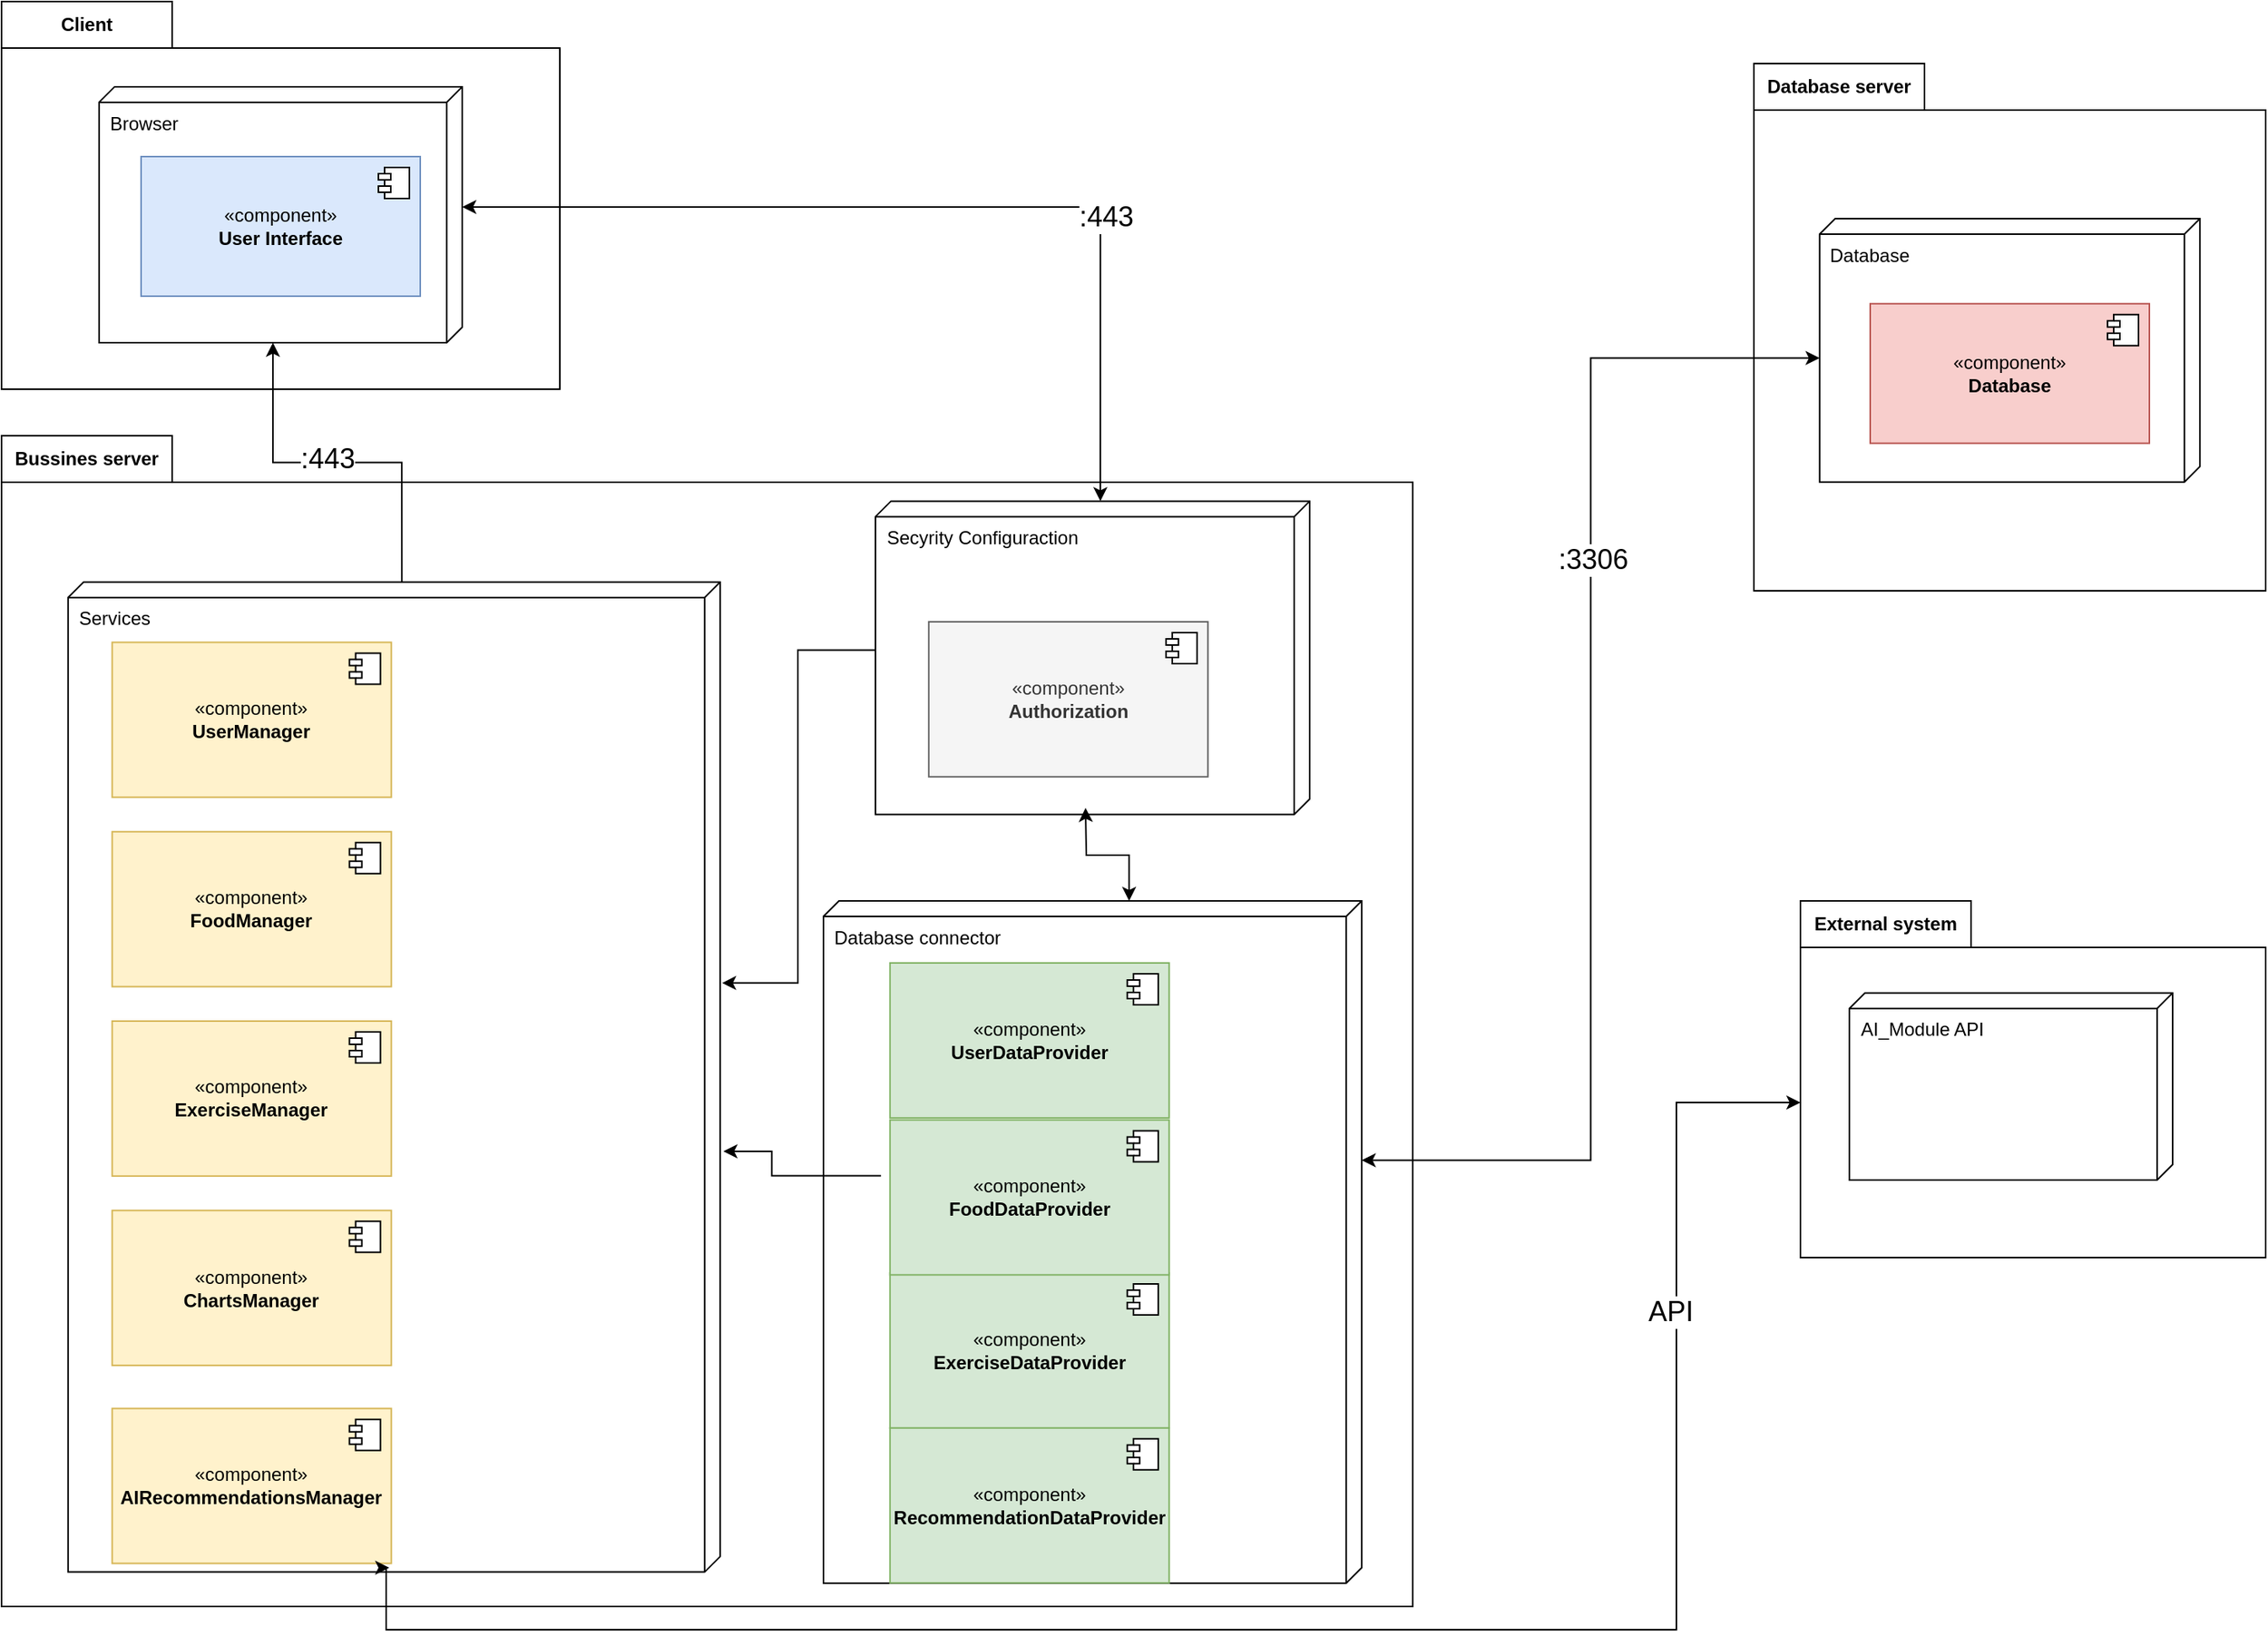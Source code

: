 <mxfile version="24.8.6">
  <diagram name="Page-1" id="7QY9wF18wrHHUqUaSjf6">
    <mxGraphModel dx="2100" dy="1060" grid="1" gridSize="10" guides="1" tooltips="1" connect="1" arrows="1" fold="1" page="1" pageScale="1" pageWidth="850" pageHeight="1100" math="0" shadow="0">
      <root>
        <mxCell id="0" />
        <mxCell id="1" parent="0" />
        <mxCell id="9aL6kzewTdgIK__dD09E-5" value="Client" style="shape=folder;fontStyle=1;tabWidth=110;tabHeight=30;tabPosition=left;html=1;boundedLbl=1;labelInHeader=1;container=1;collapsible=0;whiteSpace=wrap;" parent="1" vertex="1">
          <mxGeometry x="100" y="20" width="360" height="250" as="geometry" />
        </mxCell>
        <mxCell id="9aL6kzewTdgIK__dD09E-6" value="" style="html=1;strokeColor=none;resizeWidth=1;resizeHeight=1;fillColor=none;part=1;connectable=0;allowArrows=0;deletable=0;whiteSpace=wrap;" parent="9aL6kzewTdgIK__dD09E-5" vertex="1">
          <mxGeometry width="310.909" height="147.368" relative="1" as="geometry">
            <mxPoint y="30" as="offset" />
          </mxGeometry>
        </mxCell>
        <mxCell id="9aL6kzewTdgIK__dD09E-1" value="Browser" style="verticalAlign=top;align=left;shape=cube;size=10;direction=south;fontStyle=0;html=1;boundedLbl=1;spacingLeft=5;whiteSpace=wrap;" parent="9aL6kzewTdgIK__dD09E-5" vertex="1">
          <mxGeometry x="62.902" y="54.95" width="234.18" height="165.05" as="geometry" />
        </mxCell>
        <mxCell id="9aL6kzewTdgIK__dD09E-39" value="«component»&lt;br&gt;&lt;b&gt;User Interface&lt;br&gt;&lt;/b&gt;" style="html=1;dropTarget=0;whiteSpace=wrap;fillColor=#dae8fc;strokeColor=#6c8ebf;" parent="9aL6kzewTdgIK__dD09E-5" vertex="1">
          <mxGeometry x="89.99" y="100" width="180" height="90" as="geometry" />
        </mxCell>
        <mxCell id="9aL6kzewTdgIK__dD09E-40" value="" style="shape=module;jettyWidth=8;jettyHeight=4;" parent="9aL6kzewTdgIK__dD09E-39" vertex="1">
          <mxGeometry x="1" width="20" height="20" relative="1" as="geometry">
            <mxPoint x="-27" y="7" as="offset" />
          </mxGeometry>
        </mxCell>
        <mxCell id="9aL6kzewTdgIK__dD09E-11" value="Bussines server" style="shape=folder;fontStyle=1;tabWidth=110;tabHeight=30;tabPosition=left;html=1;boundedLbl=1;labelInHeader=1;container=1;collapsible=0;whiteSpace=wrap;" parent="1" vertex="1">
          <mxGeometry x="100" y="300" width="910" height="755" as="geometry" />
        </mxCell>
        <mxCell id="9aL6kzewTdgIK__dD09E-12" value="" style="html=1;strokeColor=none;resizeWidth=1;resizeHeight=1;fillColor=none;part=1;connectable=0;allowArrows=0;deletable=0;whiteSpace=wrap;" parent="9aL6kzewTdgIK__dD09E-11" vertex="1">
          <mxGeometry width="910" height="344.191" relative="1" as="geometry">
            <mxPoint y="-50" as="offset" />
          </mxGeometry>
        </mxCell>
        <mxCell id="9aL6kzewTdgIK__dD09E-13" value="Database connector" style="verticalAlign=top;align=left;shape=cube;size=10;direction=south;fontStyle=0;html=1;boundedLbl=1;spacingLeft=5;whiteSpace=wrap;" parent="9aL6kzewTdgIK__dD09E-11" vertex="1">
          <mxGeometry x="530" y="300" width="347.1" height="440" as="geometry" />
        </mxCell>
        <mxCell id="9aL6kzewTdgIK__dD09E-22" value="Services" style="verticalAlign=top;align=left;shape=cube;size=10;direction=south;fontStyle=0;html=1;boundedLbl=1;spacingLeft=5;whiteSpace=wrap;" parent="9aL6kzewTdgIK__dD09E-11" vertex="1">
          <mxGeometry x="42.9" y="94.375" width="420.48" height="638.419" as="geometry" />
        </mxCell>
        <mxCell id="9aL6kzewTdgIK__dD09E-43" value="Secyrity Configuraction" style="verticalAlign=top;align=left;shape=cube;size=10;direction=south;fontStyle=0;html=1;boundedLbl=1;spacingLeft=5;whiteSpace=wrap;" parent="9aL6kzewTdgIK__dD09E-11" vertex="1">
          <mxGeometry x="563.55" y="42.191" width="280" height="202.074" as="geometry" />
        </mxCell>
        <mxCell id="9aL6kzewTdgIK__dD09E-37" value="«component»&lt;br&gt;&lt;b style=&quot;border-color: var(--border-color);&quot;&gt;ExerciseDataProvider&lt;/b&gt;&lt;b&gt;&lt;br&gt;&lt;/b&gt;" style="html=1;dropTarget=0;whiteSpace=wrap;fillColor=#d5e8d4;strokeColor=#82b366;" parent="9aL6kzewTdgIK__dD09E-11" vertex="1">
          <mxGeometry x="572.9" y="539.999" width="180" height="99.926" as="geometry" />
        </mxCell>
        <mxCell id="9aL6kzewTdgIK__dD09E-38" value="" style="shape=module;jettyWidth=8;jettyHeight=4;" parent="9aL6kzewTdgIK__dD09E-37" vertex="1">
          <mxGeometry x="1" width="20" height="20" relative="1" as="geometry">
            <mxPoint x="-27" y="7" as="offset" />
          </mxGeometry>
        </mxCell>
        <mxCell id="9aL6kzewTdgIK__dD09E-35" value="«component»&lt;br&gt;&lt;b style=&quot;border-color: var(--border-color);&quot;&gt;FoodDataProvider&lt;/b&gt;&lt;b&gt;&lt;br&gt;&lt;/b&gt;" style="html=1;dropTarget=0;whiteSpace=wrap;fillColor=#d5e8d4;strokeColor=#82b366;" parent="9aL6kzewTdgIK__dD09E-11" vertex="1">
          <mxGeometry x="572.9" y="441.249" width="180" height="99.926" as="geometry" />
        </mxCell>
        <mxCell id="9aL6kzewTdgIK__dD09E-36" value="" style="shape=module;jettyWidth=8;jettyHeight=4;" parent="9aL6kzewTdgIK__dD09E-35" vertex="1">
          <mxGeometry x="1" width="20" height="20" relative="1" as="geometry">
            <mxPoint x="-27" y="7" as="offset" />
          </mxGeometry>
        </mxCell>
        <mxCell id="9aL6kzewTdgIK__dD09E-33" value="«component»&lt;br&gt;&lt;b&gt;User&lt;/b&gt;&lt;b style=&quot;border-color: var(--border-color);&quot;&gt;DataProvider&lt;/b&gt;&lt;b&gt;&lt;br&gt;&lt;/b&gt;" style="html=1;dropTarget=0;whiteSpace=wrap;fillColor=#d5e8d4;strokeColor=#82b366;" parent="9aL6kzewTdgIK__dD09E-11" vertex="1">
          <mxGeometry x="572.9" y="340" width="180" height="99.926" as="geometry" />
        </mxCell>
        <mxCell id="9aL6kzewTdgIK__dD09E-34" value="" style="shape=module;jettyWidth=8;jettyHeight=4;" parent="9aL6kzewTdgIK__dD09E-33" vertex="1">
          <mxGeometry x="1" width="20" height="20" relative="1" as="geometry">
            <mxPoint x="-27" y="7" as="offset" />
          </mxGeometry>
        </mxCell>
        <mxCell id="9aL6kzewTdgIK__dD09E-71" value="«component»&lt;br&gt;&lt;b&gt;Authorization&lt;/b&gt;" style="html=1;dropTarget=0;whiteSpace=wrap;fillColor=#f5f5f5;strokeColor=#666666;fontColor=#333333;" parent="9aL6kzewTdgIK__dD09E-11" vertex="1">
          <mxGeometry x="597.9" y="119.998" width="180" height="99.926" as="geometry" />
        </mxCell>
        <mxCell id="9aL6kzewTdgIK__dD09E-72" value="" style="shape=module;jettyWidth=8;jettyHeight=4;" parent="9aL6kzewTdgIK__dD09E-71" vertex="1">
          <mxGeometry x="1" width="20" height="20" relative="1" as="geometry">
            <mxPoint x="-27" y="7" as="offset" />
          </mxGeometry>
        </mxCell>
        <mxCell id="9aL6kzewTdgIK__dD09E-25" value="«component»&lt;br&gt;&lt;b&gt;UserManager&lt;br&gt;&lt;/b&gt;" style="html=1;dropTarget=0;whiteSpace=wrap;fillColor=#fff2cc;strokeColor=#d6b656;" parent="9aL6kzewTdgIK__dD09E-11" vertex="1">
          <mxGeometry x="71.324" y="133.235" width="180" height="99.926" as="geometry" />
        </mxCell>
        <mxCell id="9aL6kzewTdgIK__dD09E-26" value="" style="shape=module;jettyWidth=8;jettyHeight=4;" parent="9aL6kzewTdgIK__dD09E-25" vertex="1">
          <mxGeometry x="1" width="20" height="20" relative="1" as="geometry">
            <mxPoint x="-27" y="7" as="offset" />
          </mxGeometry>
        </mxCell>
        <mxCell id="9aL6kzewTdgIK__dD09E-27" value="«component»&lt;br&gt;&lt;b&gt;FoodManager&lt;br&gt;&lt;/b&gt;" style="html=1;dropTarget=0;whiteSpace=wrap;fillColor=#fff2cc;strokeColor=#d6b656;" parent="9aL6kzewTdgIK__dD09E-11" vertex="1">
          <mxGeometry x="71.329" y="255.368" width="180" height="99.926" as="geometry" />
        </mxCell>
        <mxCell id="9aL6kzewTdgIK__dD09E-28" value="" style="shape=module;jettyWidth=8;jettyHeight=4;" parent="9aL6kzewTdgIK__dD09E-27" vertex="1">
          <mxGeometry x="1" width="20" height="20" relative="1" as="geometry">
            <mxPoint x="-27" y="7" as="offset" />
          </mxGeometry>
        </mxCell>
        <mxCell id="9aL6kzewTdgIK__dD09E-31" value="«component»&lt;br&gt;&lt;b&gt;ExerciseManager&lt;br&gt;&lt;/b&gt;" style="html=1;dropTarget=0;whiteSpace=wrap;fillColor=#fff2cc;strokeColor=#d6b656;" parent="9aL6kzewTdgIK__dD09E-11" vertex="1">
          <mxGeometry x="71.324" y="377.5" width="180" height="99.926" as="geometry" />
        </mxCell>
        <mxCell id="9aL6kzewTdgIK__dD09E-32" value="" style="shape=module;jettyWidth=8;jettyHeight=4;" parent="9aL6kzewTdgIK__dD09E-31" vertex="1">
          <mxGeometry x="1" width="20" height="20" relative="1" as="geometry">
            <mxPoint x="-27" y="7" as="offset" />
          </mxGeometry>
        </mxCell>
        <mxCell id="9aL6kzewTdgIK__dD09E-29" value="«component»&lt;br&gt;&lt;b&gt;ChartsManager&lt;br&gt;&lt;/b&gt;" style="html=1;dropTarget=0;whiteSpace=wrap;fillColor=#fff2cc;strokeColor=#d6b656;" parent="9aL6kzewTdgIK__dD09E-11" vertex="1">
          <mxGeometry x="71.323" y="499.632" width="180" height="99.926" as="geometry" />
        </mxCell>
        <mxCell id="9aL6kzewTdgIK__dD09E-30" value="" style="shape=module;jettyWidth=8;jettyHeight=4;" parent="9aL6kzewTdgIK__dD09E-29" vertex="1">
          <mxGeometry x="1" width="20" height="20" relative="1" as="geometry">
            <mxPoint x="-27" y="7" as="offset" />
          </mxGeometry>
        </mxCell>
        <mxCell id="9aL6kzewTdgIK__dD09E-76" style="edgeStyle=orthogonalEdgeStyle;rounded=0;orthogonalLoop=1;jettySize=auto;html=1;exitX=0;exitY=0;exitDx=96;exitDy=280;exitPerimeter=0;entryX=0.405;entryY=-0.003;entryDx=0;entryDy=0;entryPerimeter=0;" parent="9aL6kzewTdgIK__dD09E-11" source="9aL6kzewTdgIK__dD09E-43" target="9aL6kzewTdgIK__dD09E-22" edge="1">
          <mxGeometry relative="1" as="geometry" />
        </mxCell>
        <mxCell id="9aL6kzewTdgIK__dD09E-77" style="edgeStyle=orthogonalEdgeStyle;rounded=0;orthogonalLoop=1;jettySize=auto;html=1;entryX=0;entryY=0;entryDx=0;entryDy=150;entryPerimeter=0;startArrow=classic;startFill=1;" parent="9aL6kzewTdgIK__dD09E-11" target="9aL6kzewTdgIK__dD09E-13" edge="1">
          <mxGeometry relative="1" as="geometry">
            <mxPoint x="699" y="240" as="sourcePoint" />
          </mxGeometry>
        </mxCell>
        <mxCell id="pcDt08t7TPFQF_xxmRWC-2" style="edgeStyle=orthogonalEdgeStyle;rounded=0;orthogonalLoop=1;jettySize=auto;html=1;exitX=0;exitY=0;exitDx=177.22;exitDy=310;exitPerimeter=0;entryX=0.575;entryY=-0.005;entryDx=0;entryDy=0;entryPerimeter=0;" parent="9aL6kzewTdgIK__dD09E-11" source="9aL6kzewTdgIK__dD09E-13" target="9aL6kzewTdgIK__dD09E-22" edge="1">
          <mxGeometry relative="1" as="geometry" />
        </mxCell>
        <mxCell id="V7U5jhwy2f4FSf6HYXk9-1" value="«component»&lt;b&gt;&lt;br&gt;AIRecommendationsManager&lt;br&gt;&lt;/b&gt;" style="html=1;dropTarget=0;whiteSpace=wrap;fillColor=#fff2cc;strokeColor=#d6b656;" parent="9aL6kzewTdgIK__dD09E-11" vertex="1">
          <mxGeometry x="71.323" y="627.316" width="180" height="99.926" as="geometry" />
        </mxCell>
        <mxCell id="V7U5jhwy2f4FSf6HYXk9-2" value="" style="shape=module;jettyWidth=8;jettyHeight=4;" parent="V7U5jhwy2f4FSf6HYXk9-1" vertex="1">
          <mxGeometry x="1" width="20" height="20" relative="1" as="geometry">
            <mxPoint x="-27" y="7" as="offset" />
          </mxGeometry>
        </mxCell>
        <mxCell id="V7U5jhwy2f4FSf6HYXk9-4" value="«component»&lt;br&gt;&lt;b style=&quot;border-color: var(--border-color);&quot;&gt;RecommendationDataProvider&lt;/b&gt;&lt;b&gt;&lt;br&gt;&lt;/b&gt;" style="html=1;dropTarget=0;whiteSpace=wrap;fillColor=#d5e8d4;strokeColor=#82b366;" parent="9aL6kzewTdgIK__dD09E-11" vertex="1">
          <mxGeometry x="572.9" y="639.929" width="180" height="99.926" as="geometry" />
        </mxCell>
        <mxCell id="V7U5jhwy2f4FSf6HYXk9-5" value="" style="shape=module;jettyWidth=8;jettyHeight=4;" parent="V7U5jhwy2f4FSf6HYXk9-4" vertex="1">
          <mxGeometry x="1" width="20" height="20" relative="1" as="geometry">
            <mxPoint x="-27" y="7" as="offset" />
          </mxGeometry>
        </mxCell>
        <mxCell id="9aL6kzewTdgIK__dD09E-44" value="Database server" style="shape=folder;fontStyle=1;tabWidth=110;tabHeight=30;tabPosition=left;html=1;boundedLbl=1;labelInHeader=1;container=1;collapsible=0;whiteSpace=wrap;" parent="1" vertex="1">
          <mxGeometry x="1230" y="60" width="330" height="340" as="geometry" />
        </mxCell>
        <mxCell id="9aL6kzewTdgIK__dD09E-45" value="" style="html=1;strokeColor=none;resizeWidth=1;resizeHeight=1;fillColor=none;part=1;connectable=0;allowArrows=0;deletable=0;whiteSpace=wrap;" parent="9aL6kzewTdgIK__dD09E-44" vertex="1">
          <mxGeometry width="330" height="115.0" relative="1" as="geometry">
            <mxPoint y="30" as="offset" />
          </mxGeometry>
        </mxCell>
        <mxCell id="pcDt08t7TPFQF_xxmRWC-3" value="Database" style="verticalAlign=top;align=left;shape=cube;size=10;direction=south;fontStyle=0;html=1;boundedLbl=1;spacingLeft=5;whiteSpace=wrap;" parent="9aL6kzewTdgIK__dD09E-44" vertex="1">
          <mxGeometry x="42.37" y="100" width="245.25" height="169.85" as="geometry" />
        </mxCell>
        <mxCell id="pcDt08t7TPFQF_xxmRWC-4" value="«component»&lt;br&gt;&lt;b&gt;Database&lt;br&gt;&lt;/b&gt;" style="html=1;dropTarget=0;whiteSpace=wrap;fillColor=#f8cecc;strokeColor=#b85450;" parent="9aL6kzewTdgIK__dD09E-44" vertex="1">
          <mxGeometry x="75" y="154.85" width="180" height="90" as="geometry" />
        </mxCell>
        <mxCell id="pcDt08t7TPFQF_xxmRWC-5" value="" style="shape=module;jettyWidth=8;jettyHeight=4;" parent="pcDt08t7TPFQF_xxmRWC-4" vertex="1">
          <mxGeometry x="1" width="20" height="20" relative="1" as="geometry">
            <mxPoint x="-27" y="7" as="offset" />
          </mxGeometry>
        </mxCell>
        <mxCell id="9aL6kzewTdgIK__dD09E-65" value="External system" style="shape=folder;fontStyle=1;tabWidth=110;tabHeight=30;tabPosition=left;html=1;boundedLbl=1;labelInHeader=1;container=1;collapsible=0;whiteSpace=wrap;" parent="1" vertex="1">
          <mxGeometry x="1260" y="600" width="300" height="230" as="geometry" />
        </mxCell>
        <mxCell id="9aL6kzewTdgIK__dD09E-66" value="" style="html=1;strokeColor=none;resizeWidth=1;resizeHeight=1;fillColor=none;part=1;connectable=0;allowArrows=0;deletable=0;whiteSpace=wrap;" parent="9aL6kzewTdgIK__dD09E-65" vertex="1">
          <mxGeometry width="300" height="77.794" relative="1" as="geometry">
            <mxPoint y="30" as="offset" />
          </mxGeometry>
        </mxCell>
        <mxCell id="9aL6kzewTdgIK__dD09E-67" value="AI_Module API" style="verticalAlign=top;align=left;shape=cube;size=10;direction=south;fontStyle=0;html=1;boundedLbl=1;spacingLeft=5;whiteSpace=wrap;" parent="9aL6kzewTdgIK__dD09E-65" vertex="1">
          <mxGeometry x="31.58" y="59.35" width="208.42" height="120.65" as="geometry" />
        </mxCell>
        <mxCell id="9aL6kzewTdgIK__dD09E-75" style="edgeStyle=orthogonalEdgeStyle;rounded=0;orthogonalLoop=1;jettySize=auto;html=1;exitX=0;exitY=0;exitDx=77.525;exitDy=0;exitPerimeter=0;entryX=0;entryY=0;entryDx=0;entryDy=135;entryPerimeter=0;startArrow=classic;startFill=1;" parent="1" source="9aL6kzewTdgIK__dD09E-1" target="9aL6kzewTdgIK__dD09E-43" edge="1">
          <mxGeometry relative="1" as="geometry" />
        </mxCell>
        <mxCell id="9aL6kzewTdgIK__dD09E-85" value=":443" style="edgeLabel;html=1;align=center;verticalAlign=middle;resizable=0;points=[];fontSize=18;" parent="9aL6kzewTdgIK__dD09E-75" vertex="1" connectable="0">
          <mxGeometry x="0.393" y="3" relative="1" as="geometry">
            <mxPoint y="-1" as="offset" />
          </mxGeometry>
        </mxCell>
        <mxCell id="9aL6kzewTdgIK__dD09E-78" style="edgeStyle=orthogonalEdgeStyle;rounded=0;orthogonalLoop=1;jettySize=auto;html=1;exitX=0;exitY=0;exitDx=0;exitDy=205.24;exitPerimeter=0;entryX=0;entryY=0;entryDx=165.05;entryDy=122.09;entryPerimeter=0;" parent="1" source="9aL6kzewTdgIK__dD09E-22" target="9aL6kzewTdgIK__dD09E-1" edge="1">
          <mxGeometry relative="1" as="geometry" />
        </mxCell>
        <mxCell id="9aL6kzewTdgIK__dD09E-86" value="&lt;font style=&quot;font-size: 18px;&quot;&gt;:443&lt;/font&gt;" style="edgeLabel;html=1;align=center;verticalAlign=middle;resizable=0;points=[];" parent="9aL6kzewTdgIK__dD09E-78" vertex="1" connectable="0">
          <mxGeometry x="-0.572" y="6" relative="1" as="geometry">
            <mxPoint x="-42" y="-29" as="offset" />
          </mxGeometry>
        </mxCell>
        <mxCell id="9aL6kzewTdgIK__dD09E-79" style="edgeStyle=orthogonalEdgeStyle;rounded=0;orthogonalLoop=1;jettySize=auto;html=1;exitX=0;exitY=0;exitDx=0;exitDy=130;exitPerimeter=0;startArrow=classic;startFill=1;" parent="1" source="9aL6kzewTdgIK__dD09E-65" edge="1">
          <mxGeometry relative="1" as="geometry">
            <Array as="points">
              <mxPoint x="1180" y="730" />
              <mxPoint x="1180" y="1070" />
              <mxPoint x="348" y="1070" />
            </Array>
            <mxPoint x="350" y="1030" as="targetPoint" />
          </mxGeometry>
        </mxCell>
        <mxCell id="9aL6kzewTdgIK__dD09E-84" value="API" style="edgeLabel;html=1;align=center;verticalAlign=middle;resizable=0;points=[];fontSize=18;" parent="9aL6kzewTdgIK__dD09E-79" vertex="1" connectable="0">
          <mxGeometry x="-0.449" y="-4" relative="1" as="geometry">
            <mxPoint y="-142" as="offset" />
          </mxGeometry>
        </mxCell>
        <mxCell id="9aL6kzewTdgIK__dD09E-82" style="edgeStyle=orthogonalEdgeStyle;rounded=0;orthogonalLoop=1;jettySize=auto;html=1;exitX=0;exitY=0;exitDx=89.925;exitDy=245.25;exitPerimeter=0;entryX=0;entryY=0;entryDx=167.22;entryDy=0;entryPerimeter=0;startArrow=classic;startFill=1;" parent="1" source="pcDt08t7TPFQF_xxmRWC-3" target="9aL6kzewTdgIK__dD09E-13" edge="1">
          <mxGeometry relative="1" as="geometry" />
        </mxCell>
        <mxCell id="9aL6kzewTdgIK__dD09E-83" value=":3306" style="edgeLabel;html=1;align=center;verticalAlign=middle;resizable=0;points=[];fontSize=18;" parent="9aL6kzewTdgIK__dD09E-82" vertex="1" connectable="0">
          <mxGeometry x="-0.483" y="1" relative="1" as="geometry">
            <mxPoint y="67" as="offset" />
          </mxGeometry>
        </mxCell>
      </root>
    </mxGraphModel>
  </diagram>
</mxfile>
